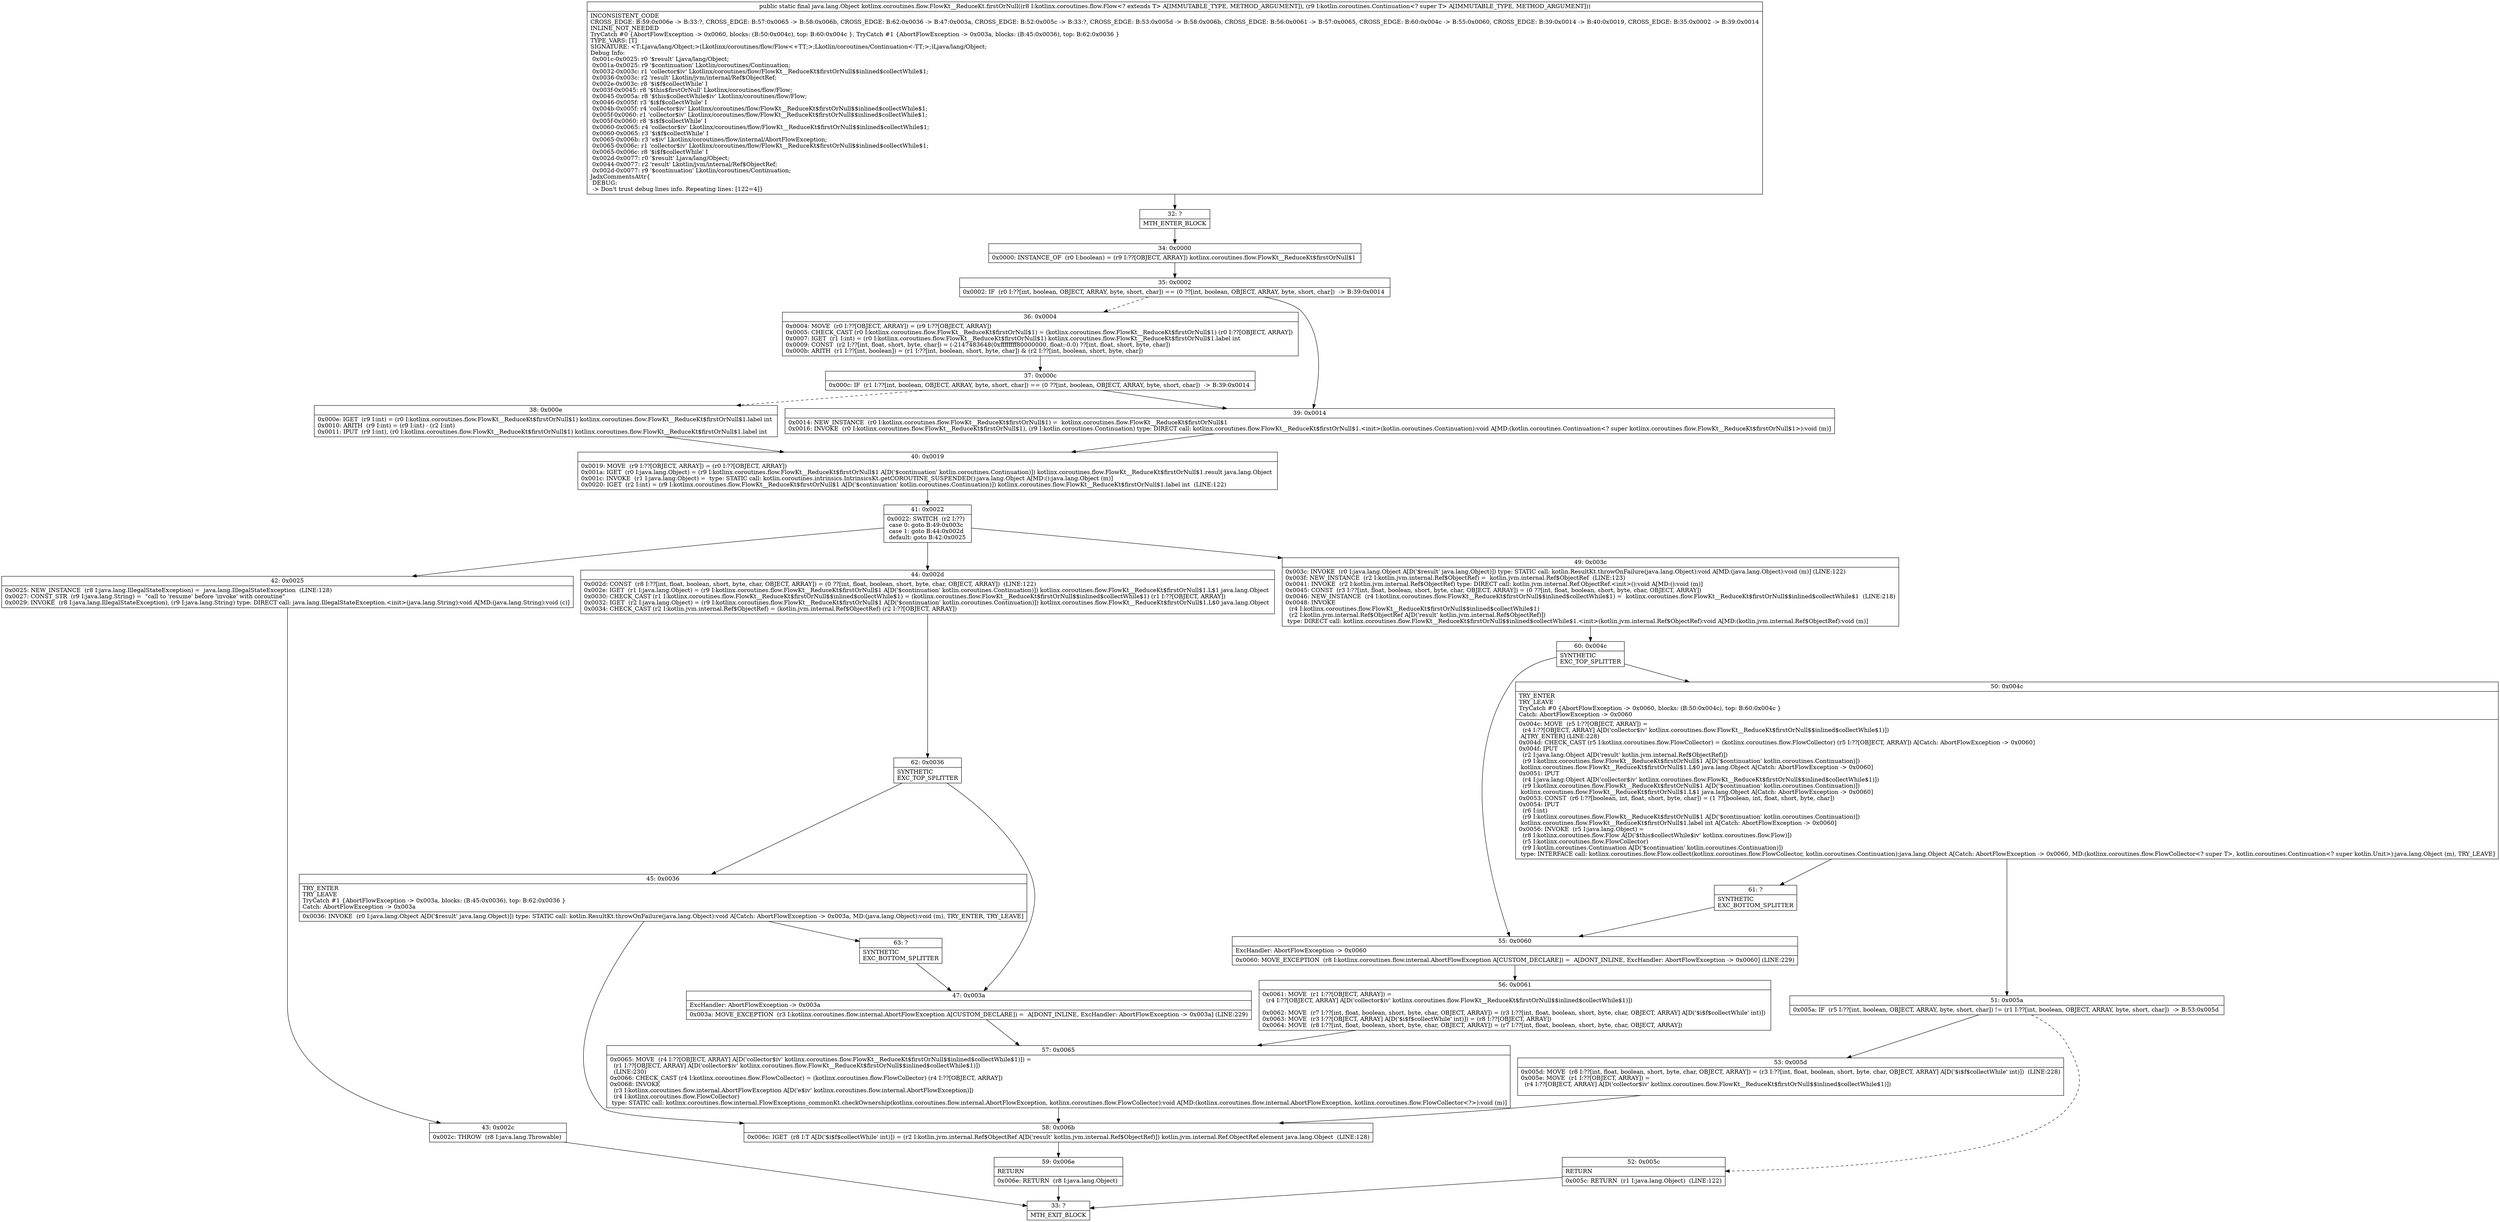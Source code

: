 digraph "CFG forkotlinx.coroutines.flow.FlowKt__ReduceKt.firstOrNull(Lkotlinx\/coroutines\/flow\/Flow;Lkotlin\/coroutines\/Continuation;)Ljava\/lang\/Object;" {
Node_32 [shape=record,label="{32\:\ ?|MTH_ENTER_BLOCK\l}"];
Node_34 [shape=record,label="{34\:\ 0x0000|0x0000: INSTANCE_OF  (r0 I:boolean) = (r9 I:??[OBJECT, ARRAY]) kotlinx.coroutines.flow.FlowKt__ReduceKt$firstOrNull$1 \l}"];
Node_35 [shape=record,label="{35\:\ 0x0002|0x0002: IF  (r0 I:??[int, boolean, OBJECT, ARRAY, byte, short, char]) == (0 ??[int, boolean, OBJECT, ARRAY, byte, short, char])  \-\> B:39:0x0014 \l}"];
Node_36 [shape=record,label="{36\:\ 0x0004|0x0004: MOVE  (r0 I:??[OBJECT, ARRAY]) = (r9 I:??[OBJECT, ARRAY]) \l0x0005: CHECK_CAST (r0 I:kotlinx.coroutines.flow.FlowKt__ReduceKt$firstOrNull$1) = (kotlinx.coroutines.flow.FlowKt__ReduceKt$firstOrNull$1) (r0 I:??[OBJECT, ARRAY]) \l0x0007: IGET  (r1 I:int) = (r0 I:kotlinx.coroutines.flow.FlowKt__ReduceKt$firstOrNull$1) kotlinx.coroutines.flow.FlowKt__ReduceKt$firstOrNull$1.label int \l0x0009: CONST  (r2 I:??[int, float, short, byte, char]) = (\-2147483648(0xffffffff80000000, float:\-0.0) ??[int, float, short, byte, char]) \l0x000b: ARITH  (r1 I:??[int, boolean]) = (r1 I:??[int, boolean, short, byte, char]) & (r2 I:??[int, boolean, short, byte, char]) \l}"];
Node_37 [shape=record,label="{37\:\ 0x000c|0x000c: IF  (r1 I:??[int, boolean, OBJECT, ARRAY, byte, short, char]) == (0 ??[int, boolean, OBJECT, ARRAY, byte, short, char])  \-\> B:39:0x0014 \l}"];
Node_38 [shape=record,label="{38\:\ 0x000e|0x000e: IGET  (r9 I:int) = (r0 I:kotlinx.coroutines.flow.FlowKt__ReduceKt$firstOrNull$1) kotlinx.coroutines.flow.FlowKt__ReduceKt$firstOrNull$1.label int \l0x0010: ARITH  (r9 I:int) = (r9 I:int) \- (r2 I:int) \l0x0011: IPUT  (r9 I:int), (r0 I:kotlinx.coroutines.flow.FlowKt__ReduceKt$firstOrNull$1) kotlinx.coroutines.flow.FlowKt__ReduceKt$firstOrNull$1.label int \l}"];
Node_40 [shape=record,label="{40\:\ 0x0019|0x0019: MOVE  (r9 I:??[OBJECT, ARRAY]) = (r0 I:??[OBJECT, ARRAY]) \l0x001a: IGET  (r0 I:java.lang.Object) = (r9 I:kotlinx.coroutines.flow.FlowKt__ReduceKt$firstOrNull$1 A[D('$continuation' kotlin.coroutines.Continuation)]) kotlinx.coroutines.flow.FlowKt__ReduceKt$firstOrNull$1.result java.lang.Object \l0x001c: INVOKE  (r1 I:java.lang.Object) =  type: STATIC call: kotlin.coroutines.intrinsics.IntrinsicsKt.getCOROUTINE_SUSPENDED():java.lang.Object A[MD:():java.lang.Object (m)]\l0x0020: IGET  (r2 I:int) = (r9 I:kotlinx.coroutines.flow.FlowKt__ReduceKt$firstOrNull$1 A[D('$continuation' kotlin.coroutines.Continuation)]) kotlinx.coroutines.flow.FlowKt__ReduceKt$firstOrNull$1.label int  (LINE:122)\l}"];
Node_41 [shape=record,label="{41\:\ 0x0022|0x0022: SWITCH  (r2 I:??)\l case 0: goto B:49:0x003c\l case 1: goto B:44:0x002d\l default: goto B:42:0x0025 \l}"];
Node_42 [shape=record,label="{42\:\ 0x0025|0x0025: NEW_INSTANCE  (r8 I:java.lang.IllegalStateException) =  java.lang.IllegalStateException  (LINE:128)\l0x0027: CONST_STR  (r9 I:java.lang.String) =  \"call to 'resume' before 'invoke' with coroutine\" \l0x0029: INVOKE  (r8 I:java.lang.IllegalStateException), (r9 I:java.lang.String) type: DIRECT call: java.lang.IllegalStateException.\<init\>(java.lang.String):void A[MD:(java.lang.String):void (c)]\l}"];
Node_43 [shape=record,label="{43\:\ 0x002c|0x002c: THROW  (r8 I:java.lang.Throwable) \l}"];
Node_33 [shape=record,label="{33\:\ ?|MTH_EXIT_BLOCK\l}"];
Node_44 [shape=record,label="{44\:\ 0x002d|0x002d: CONST  (r8 I:??[int, float, boolean, short, byte, char, OBJECT, ARRAY]) = (0 ??[int, float, boolean, short, byte, char, OBJECT, ARRAY])  (LINE:122)\l0x002e: IGET  (r1 I:java.lang.Object) = (r9 I:kotlinx.coroutines.flow.FlowKt__ReduceKt$firstOrNull$1 A[D('$continuation' kotlin.coroutines.Continuation)]) kotlinx.coroutines.flow.FlowKt__ReduceKt$firstOrNull$1.L$1 java.lang.Object \l0x0030: CHECK_CAST (r1 I:kotlinx.coroutines.flow.FlowKt__ReduceKt$firstOrNull$$inlined$collectWhile$1) = (kotlinx.coroutines.flow.FlowKt__ReduceKt$firstOrNull$$inlined$collectWhile$1) (r1 I:??[OBJECT, ARRAY]) \l0x0032: IGET  (r2 I:java.lang.Object) = (r9 I:kotlinx.coroutines.flow.FlowKt__ReduceKt$firstOrNull$1 A[D('$continuation' kotlin.coroutines.Continuation)]) kotlinx.coroutines.flow.FlowKt__ReduceKt$firstOrNull$1.L$0 java.lang.Object \l0x0034: CHECK_CAST (r2 I:kotlin.jvm.internal.Ref$ObjectRef) = (kotlin.jvm.internal.Ref$ObjectRef) (r2 I:??[OBJECT, ARRAY]) \l}"];
Node_62 [shape=record,label="{62\:\ 0x0036|SYNTHETIC\lEXC_TOP_SPLITTER\l}"];
Node_45 [shape=record,label="{45\:\ 0x0036|TRY_ENTER\lTRY_LEAVE\lTryCatch #1 \{AbortFlowException \-\> 0x003a, blocks: (B:45:0x0036), top: B:62:0x0036 \}\lCatch: AbortFlowException \-\> 0x003a\l|0x0036: INVOKE  (r0 I:java.lang.Object A[D('$result' java.lang.Object)]) type: STATIC call: kotlin.ResultKt.throwOnFailure(java.lang.Object):void A[Catch: AbortFlowException \-\> 0x003a, MD:(java.lang.Object):void (m), TRY_ENTER, TRY_LEAVE]\l}"];
Node_58 [shape=record,label="{58\:\ 0x006b|0x006c: IGET  (r8 I:T A[D('$i$f$collectWhile' int)]) = (r2 I:kotlin.jvm.internal.Ref$ObjectRef A[D('result' kotlin.jvm.internal.Ref$ObjectRef)]) kotlin.jvm.internal.Ref.ObjectRef.element java.lang.Object  (LINE:128)\l}"];
Node_59 [shape=record,label="{59\:\ 0x006e|RETURN\l|0x006e: RETURN  (r8 I:java.lang.Object) \l}"];
Node_63 [shape=record,label="{63\:\ ?|SYNTHETIC\lEXC_BOTTOM_SPLITTER\l}"];
Node_47 [shape=record,label="{47\:\ 0x003a|ExcHandler: AbortFlowException \-\> 0x003a\l|0x003a: MOVE_EXCEPTION  (r3 I:kotlinx.coroutines.flow.internal.AbortFlowException A[CUSTOM_DECLARE]) =  A[DONT_INLINE, ExcHandler: AbortFlowException \-\> 0x003a] (LINE:229)\l}"];
Node_57 [shape=record,label="{57\:\ 0x0065|0x0065: MOVE  (r4 I:??[OBJECT, ARRAY] A[D('collector$iv' kotlinx.coroutines.flow.FlowKt__ReduceKt$firstOrNull$$inlined$collectWhile$1)]) = \l  (r1 I:??[OBJECT, ARRAY] A[D('collector$iv' kotlinx.coroutines.flow.FlowKt__ReduceKt$firstOrNull$$inlined$collectWhile$1)])\l  (LINE:230)\l0x0066: CHECK_CAST (r4 I:kotlinx.coroutines.flow.FlowCollector) = (kotlinx.coroutines.flow.FlowCollector) (r4 I:??[OBJECT, ARRAY]) \l0x0068: INVOKE  \l  (r3 I:kotlinx.coroutines.flow.internal.AbortFlowException A[D('e$iv' kotlinx.coroutines.flow.internal.AbortFlowException)])\l  (r4 I:kotlinx.coroutines.flow.FlowCollector)\l type: STATIC call: kotlinx.coroutines.flow.internal.FlowExceptions_commonKt.checkOwnership(kotlinx.coroutines.flow.internal.AbortFlowException, kotlinx.coroutines.flow.FlowCollector):void A[MD:(kotlinx.coroutines.flow.internal.AbortFlowException, kotlinx.coroutines.flow.FlowCollector\<?\>):void (m)]\l}"];
Node_49 [shape=record,label="{49\:\ 0x003c|0x003c: INVOKE  (r0 I:java.lang.Object A[D('$result' java.lang.Object)]) type: STATIC call: kotlin.ResultKt.throwOnFailure(java.lang.Object):void A[MD:(java.lang.Object):void (m)] (LINE:122)\l0x003f: NEW_INSTANCE  (r2 I:kotlin.jvm.internal.Ref$ObjectRef) =  kotlin.jvm.internal.Ref$ObjectRef  (LINE:123)\l0x0041: INVOKE  (r2 I:kotlin.jvm.internal.Ref$ObjectRef) type: DIRECT call: kotlin.jvm.internal.Ref.ObjectRef.\<init\>():void A[MD:():void (m)]\l0x0045: CONST  (r3 I:??[int, float, boolean, short, byte, char, OBJECT, ARRAY]) = (0 ??[int, float, boolean, short, byte, char, OBJECT, ARRAY]) \l0x0046: NEW_INSTANCE  (r4 I:kotlinx.coroutines.flow.FlowKt__ReduceKt$firstOrNull$$inlined$collectWhile$1) =  kotlinx.coroutines.flow.FlowKt__ReduceKt$firstOrNull$$inlined$collectWhile$1  (LINE:218)\l0x0048: INVOKE  \l  (r4 I:kotlinx.coroutines.flow.FlowKt__ReduceKt$firstOrNull$$inlined$collectWhile$1)\l  (r2 I:kotlin.jvm.internal.Ref$ObjectRef A[D('result' kotlin.jvm.internal.Ref$ObjectRef)])\l type: DIRECT call: kotlinx.coroutines.flow.FlowKt__ReduceKt$firstOrNull$$inlined$collectWhile$1.\<init\>(kotlin.jvm.internal.Ref$ObjectRef):void A[MD:(kotlin.jvm.internal.Ref$ObjectRef):void (m)]\l}"];
Node_60 [shape=record,label="{60\:\ 0x004c|SYNTHETIC\lEXC_TOP_SPLITTER\l}"];
Node_50 [shape=record,label="{50\:\ 0x004c|TRY_ENTER\lTRY_LEAVE\lTryCatch #0 \{AbortFlowException \-\> 0x0060, blocks: (B:50:0x004c), top: B:60:0x004c \}\lCatch: AbortFlowException \-\> 0x0060\l|0x004c: MOVE  (r5 I:??[OBJECT, ARRAY]) = \l  (r4 I:??[OBJECT, ARRAY] A[D('collector$iv' kotlinx.coroutines.flow.FlowKt__ReduceKt$firstOrNull$$inlined$collectWhile$1)])\l A[TRY_ENTER] (LINE:228)\l0x004d: CHECK_CAST (r5 I:kotlinx.coroutines.flow.FlowCollector) = (kotlinx.coroutines.flow.FlowCollector) (r5 I:??[OBJECT, ARRAY]) A[Catch: AbortFlowException \-\> 0x0060]\l0x004f: IPUT  \l  (r2 I:java.lang.Object A[D('result' kotlin.jvm.internal.Ref$ObjectRef)])\l  (r9 I:kotlinx.coroutines.flow.FlowKt__ReduceKt$firstOrNull$1 A[D('$continuation' kotlin.coroutines.Continuation)])\l kotlinx.coroutines.flow.FlowKt__ReduceKt$firstOrNull$1.L$0 java.lang.Object A[Catch: AbortFlowException \-\> 0x0060]\l0x0051: IPUT  \l  (r4 I:java.lang.Object A[D('collector$iv' kotlinx.coroutines.flow.FlowKt__ReduceKt$firstOrNull$$inlined$collectWhile$1)])\l  (r9 I:kotlinx.coroutines.flow.FlowKt__ReduceKt$firstOrNull$1 A[D('$continuation' kotlin.coroutines.Continuation)])\l kotlinx.coroutines.flow.FlowKt__ReduceKt$firstOrNull$1.L$1 java.lang.Object A[Catch: AbortFlowException \-\> 0x0060]\l0x0053: CONST  (r6 I:??[boolean, int, float, short, byte, char]) = (1 ??[boolean, int, float, short, byte, char]) \l0x0054: IPUT  \l  (r6 I:int)\l  (r9 I:kotlinx.coroutines.flow.FlowKt__ReduceKt$firstOrNull$1 A[D('$continuation' kotlin.coroutines.Continuation)])\l kotlinx.coroutines.flow.FlowKt__ReduceKt$firstOrNull$1.label int A[Catch: AbortFlowException \-\> 0x0060]\l0x0056: INVOKE  (r5 I:java.lang.Object) = \l  (r8 I:kotlinx.coroutines.flow.Flow A[D('$this$collectWhile$iv' kotlinx.coroutines.flow.Flow)])\l  (r5 I:kotlinx.coroutines.flow.FlowCollector)\l  (r9 I:kotlin.coroutines.Continuation A[D('$continuation' kotlin.coroutines.Continuation)])\l type: INTERFACE call: kotlinx.coroutines.flow.Flow.collect(kotlinx.coroutines.flow.FlowCollector, kotlin.coroutines.Continuation):java.lang.Object A[Catch: AbortFlowException \-\> 0x0060, MD:(kotlinx.coroutines.flow.FlowCollector\<? super T\>, kotlin.coroutines.Continuation\<? super kotlin.Unit\>):java.lang.Object (m), TRY_LEAVE]\l}"];
Node_51 [shape=record,label="{51\:\ 0x005a|0x005a: IF  (r5 I:??[int, boolean, OBJECT, ARRAY, byte, short, char]) != (r1 I:??[int, boolean, OBJECT, ARRAY, byte, short, char])  \-\> B:53:0x005d \l}"];
Node_52 [shape=record,label="{52\:\ 0x005c|RETURN\l|0x005c: RETURN  (r1 I:java.lang.Object)  (LINE:122)\l}"];
Node_53 [shape=record,label="{53\:\ 0x005d|0x005d: MOVE  (r8 I:??[int, float, boolean, short, byte, char, OBJECT, ARRAY]) = (r3 I:??[int, float, boolean, short, byte, char, OBJECT, ARRAY] A[D('$i$f$collectWhile' int)])  (LINE:228)\l0x005e: MOVE  (r1 I:??[OBJECT, ARRAY]) = \l  (r4 I:??[OBJECT, ARRAY] A[D('collector$iv' kotlinx.coroutines.flow.FlowKt__ReduceKt$firstOrNull$$inlined$collectWhile$1)])\l \l}"];
Node_61 [shape=record,label="{61\:\ ?|SYNTHETIC\lEXC_BOTTOM_SPLITTER\l}"];
Node_55 [shape=record,label="{55\:\ 0x0060|ExcHandler: AbortFlowException \-\> 0x0060\l|0x0060: MOVE_EXCEPTION  (r8 I:kotlinx.coroutines.flow.internal.AbortFlowException A[CUSTOM_DECLARE]) =  A[DONT_INLINE, ExcHandler: AbortFlowException \-\> 0x0060] (LINE:229)\l}"];
Node_56 [shape=record,label="{56\:\ 0x0061|0x0061: MOVE  (r1 I:??[OBJECT, ARRAY]) = \l  (r4 I:??[OBJECT, ARRAY] A[D('collector$iv' kotlinx.coroutines.flow.FlowKt__ReduceKt$firstOrNull$$inlined$collectWhile$1)])\l \l0x0062: MOVE  (r7 I:??[int, float, boolean, short, byte, char, OBJECT, ARRAY]) = (r3 I:??[int, float, boolean, short, byte, char, OBJECT, ARRAY] A[D('$i$f$collectWhile' int)]) \l0x0063: MOVE  (r3 I:??[OBJECT, ARRAY] A[D('$i$f$collectWhile' int)]) = (r8 I:??[OBJECT, ARRAY]) \l0x0064: MOVE  (r8 I:??[int, float, boolean, short, byte, char, OBJECT, ARRAY]) = (r7 I:??[int, float, boolean, short, byte, char, OBJECT, ARRAY]) \l}"];
Node_39 [shape=record,label="{39\:\ 0x0014|0x0014: NEW_INSTANCE  (r0 I:kotlinx.coroutines.flow.FlowKt__ReduceKt$firstOrNull$1) =  kotlinx.coroutines.flow.FlowKt__ReduceKt$firstOrNull$1 \l0x0016: INVOKE  (r0 I:kotlinx.coroutines.flow.FlowKt__ReduceKt$firstOrNull$1), (r9 I:kotlin.coroutines.Continuation) type: DIRECT call: kotlinx.coroutines.flow.FlowKt__ReduceKt$firstOrNull$1.\<init\>(kotlin.coroutines.Continuation):void A[MD:(kotlin.coroutines.Continuation\<? super kotlinx.coroutines.flow.FlowKt__ReduceKt$firstOrNull$1\>):void (m)]\l}"];
MethodNode[shape=record,label="{public static final java.lang.Object kotlinx.coroutines.flow.FlowKt__ReduceKt.firstOrNull((r8 I:kotlinx.coroutines.flow.Flow\<? extends T\> A[IMMUTABLE_TYPE, METHOD_ARGUMENT]), (r9 I:kotlin.coroutines.Continuation\<? super T\> A[IMMUTABLE_TYPE, METHOD_ARGUMENT]))  | INCONSISTENT_CODE\lCROSS_EDGE: B:59:0x006e \-\> B:33:?, CROSS_EDGE: B:57:0x0065 \-\> B:58:0x006b, CROSS_EDGE: B:62:0x0036 \-\> B:47:0x003a, CROSS_EDGE: B:52:0x005c \-\> B:33:?, CROSS_EDGE: B:53:0x005d \-\> B:58:0x006b, CROSS_EDGE: B:56:0x0061 \-\> B:57:0x0065, CROSS_EDGE: B:60:0x004c \-\> B:55:0x0060, CROSS_EDGE: B:39:0x0014 \-\> B:40:0x0019, CROSS_EDGE: B:35:0x0002 \-\> B:39:0x0014\lINLINE_NOT_NEEDED\lTryCatch #0 \{AbortFlowException \-\> 0x0060, blocks: (B:50:0x004c), top: B:60:0x004c \}, TryCatch #1 \{AbortFlowException \-\> 0x003a, blocks: (B:45:0x0036), top: B:62:0x0036 \}\lTYPE_VARS: [T]\lSIGNATURE: \<T:Ljava\/lang\/Object;\>(Lkotlinx\/coroutines\/flow\/Flow\<+TT;\>;Lkotlin\/coroutines\/Continuation\<\-TT;\>;)Ljava\/lang\/Object;\lDebug Info:\l  0x001c\-0x0025: r0 '$result' Ljava\/lang\/Object;\l  0x001a\-0x0025: r9 '$continuation' Lkotlin\/coroutines\/Continuation;\l  0x0032\-0x003c: r1 'collector$iv' Lkotlinx\/coroutines\/flow\/FlowKt__ReduceKt$firstOrNull$$inlined$collectWhile$1;\l  0x0036\-0x003c: r2 'result' Lkotlin\/jvm\/internal\/Ref$ObjectRef;\l  0x002e\-0x003c: r8 '$i$f$collectWhile' I\l  0x003f\-0x0045: r8 '$this$firstOrNull' Lkotlinx\/coroutines\/flow\/Flow;\l  0x0045\-0x005a: r8 '$this$collectWhile$iv' Lkotlinx\/coroutines\/flow\/Flow;\l  0x0046\-0x005f: r3 '$i$f$collectWhile' I\l  0x004b\-0x005f: r4 'collector$iv' Lkotlinx\/coroutines\/flow\/FlowKt__ReduceKt$firstOrNull$$inlined$collectWhile$1;\l  0x005f\-0x0060: r1 'collector$iv' Lkotlinx\/coroutines\/flow\/FlowKt__ReduceKt$firstOrNull$$inlined$collectWhile$1;\l  0x005f\-0x0060: r8 '$i$f$collectWhile' I\l  0x0060\-0x0065: r4 'collector$iv' Lkotlinx\/coroutines\/flow\/FlowKt__ReduceKt$firstOrNull$$inlined$collectWhile$1;\l  0x0060\-0x0065: r3 '$i$f$collectWhile' I\l  0x0065\-0x006b: r3 'e$iv' Lkotlinx\/coroutines\/flow\/internal\/AbortFlowException;\l  0x0065\-0x006c: r1 'collector$iv' Lkotlinx\/coroutines\/flow\/FlowKt__ReduceKt$firstOrNull$$inlined$collectWhile$1;\l  0x0065\-0x006c: r8 '$i$f$collectWhile' I\l  0x002d\-0x0077: r0 '$result' Ljava\/lang\/Object;\l  0x0044\-0x0077: r2 'result' Lkotlin\/jvm\/internal\/Ref$ObjectRef;\l  0x002d\-0x0077: r9 '$continuation' Lkotlin\/coroutines\/Continuation;\lJadxCommentsAttr\{\l DEBUG: \l \-\> Don't trust debug lines info. Repeating lines: [122=4]\}\l}"];
MethodNode -> Node_32;Node_32 -> Node_34;
Node_34 -> Node_35;
Node_35 -> Node_36[style=dashed];
Node_35 -> Node_39;
Node_36 -> Node_37;
Node_37 -> Node_38[style=dashed];
Node_37 -> Node_39;
Node_38 -> Node_40;
Node_40 -> Node_41;
Node_41 -> Node_42;
Node_41 -> Node_44;
Node_41 -> Node_49;
Node_42 -> Node_43;
Node_43 -> Node_33;
Node_44 -> Node_62;
Node_62 -> Node_45;
Node_62 -> Node_47;
Node_45 -> Node_58;
Node_45 -> Node_63;
Node_58 -> Node_59;
Node_59 -> Node_33;
Node_63 -> Node_47;
Node_47 -> Node_57;
Node_57 -> Node_58;
Node_49 -> Node_60;
Node_60 -> Node_50;
Node_60 -> Node_55;
Node_50 -> Node_51;
Node_50 -> Node_61;
Node_51 -> Node_52[style=dashed];
Node_51 -> Node_53;
Node_52 -> Node_33;
Node_53 -> Node_58;
Node_61 -> Node_55;
Node_55 -> Node_56;
Node_56 -> Node_57;
Node_39 -> Node_40;
}


